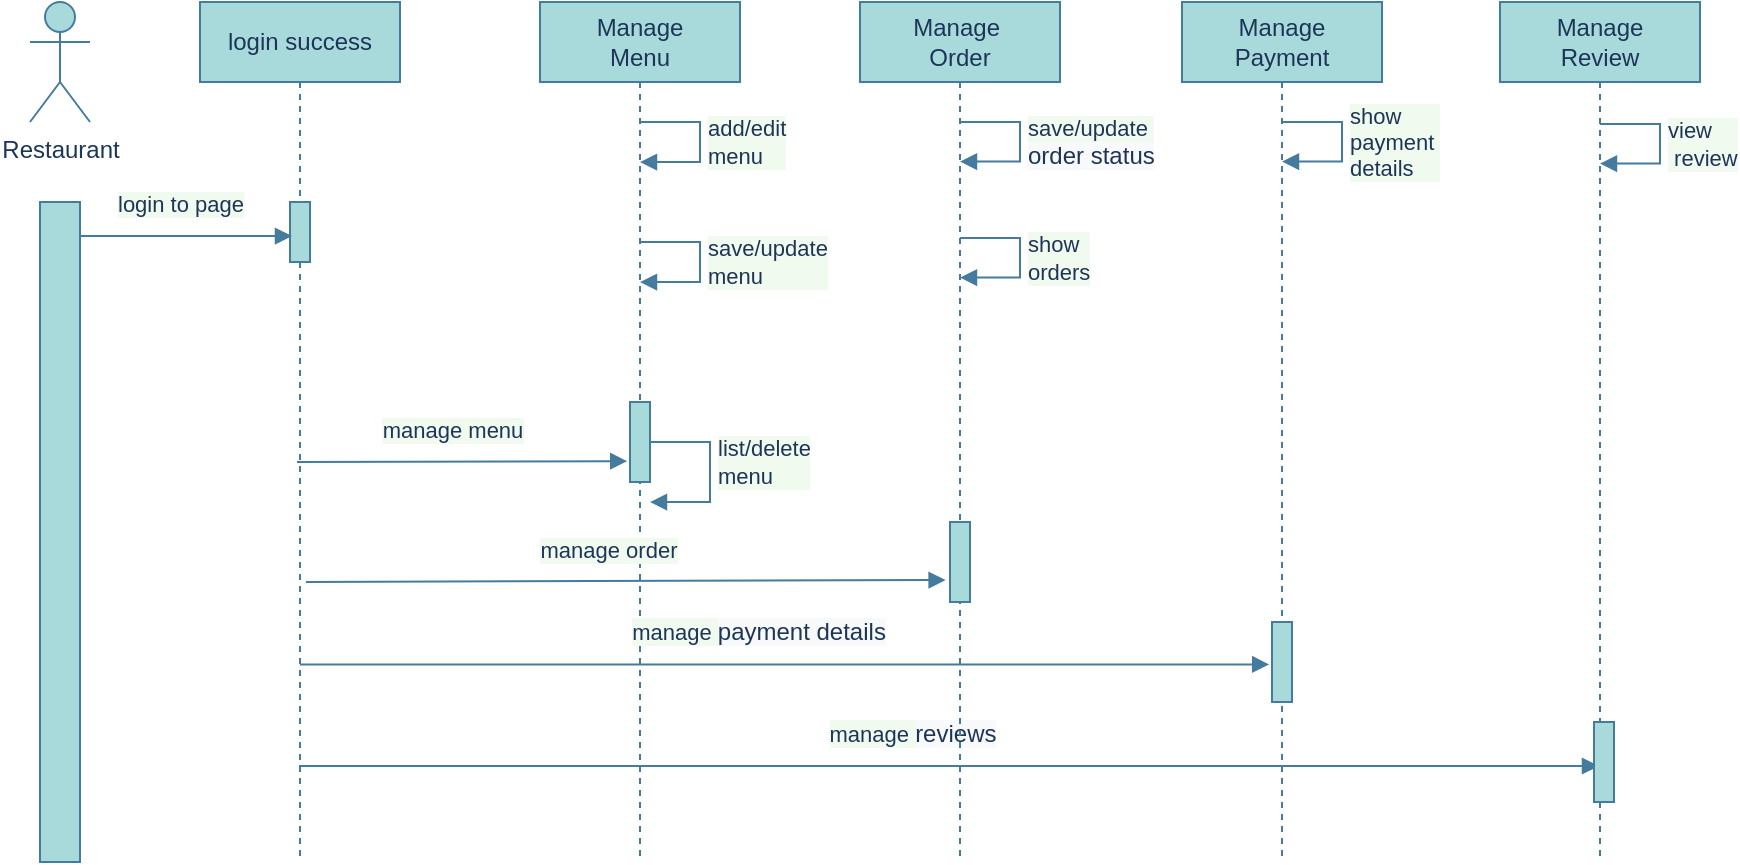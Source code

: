 <mxfile version="20.0.0" type="device"><diagram id="zz_r2CrmKMxXbQmr848B" name="Page-1"><mxGraphModel dx="1278" dy="547" grid="1" gridSize="10" guides="1" tooltips="1" connect="1" arrows="1" fold="1" page="1" pageScale="1" pageWidth="827" pageHeight="1169" math="0" shadow="0"><root><mxCell id="0"/><mxCell id="1" parent="0"/><mxCell id="pSofxDT9RO9GkF708u8o-1" value="" style="html=1;points=[];perimeter=orthogonalPerimeter;fillColor=#A8DADC;strokeColor=#457B9D;fontColor=#1D3557;" vertex="1" parent="1"><mxGeometry x="50" y="150" width="20" height="330" as="geometry"/></mxCell><mxCell id="pSofxDT9RO9GkF708u8o-2" value="Restaurant" style="shape=umlActor;verticalLabelPosition=bottom;verticalAlign=top;html=1;outlineConnect=0;fillColor=#A8DADC;strokeColor=#457B9D;fontColor=#1D3557;" vertex="1" parent="1"><mxGeometry x="45" y="50" width="30" height="60" as="geometry"/></mxCell><mxCell id="pSofxDT9RO9GkF708u8o-3" value="login success" style="shape=umlLifeline;perimeter=lifelinePerimeter;whiteSpace=wrap;html=1;container=1;collapsible=0;recursiveResize=0;outlineConnect=0;fillColor=#A8DADC;strokeColor=#457B9D;fontColor=#1D3557;" vertex="1" parent="1"><mxGeometry x="130" y="50" width="100" height="430" as="geometry"/></mxCell><mxCell id="pSofxDT9RO9GkF708u8o-4" value="" style="html=1;points=[];perimeter=orthogonalPerimeter;fillColor=#A8DADC;strokeColor=#457B9D;fontColor=#1D3557;" vertex="1" parent="pSofxDT9RO9GkF708u8o-3"><mxGeometry x="45" y="100" width="10" height="30" as="geometry"/></mxCell><mxCell id="pSofxDT9RO9GkF708u8o-5" value="&lt;div style=&quot;text-align: left;&quot;&gt;manage menu&lt;/div&gt;" style="html=1;verticalAlign=bottom;endArrow=block;rounded=0;entryX=-0.14;entryY=0.74;entryDx=0;entryDy=0;entryPerimeter=0;labelBackgroundColor=#F1FAEE;strokeColor=#457B9D;fontColor=#1D3557;" edge="1" parent="pSofxDT9RO9GkF708u8o-3" target="pSofxDT9RO9GkF708u8o-7"><mxGeometry x="-0.057" y="7" width="80" relative="1" as="geometry"><mxPoint x="48.5" y="230" as="sourcePoint"/><mxPoint x="165" y="230" as="targetPoint"/><mxPoint as="offset"/></mxGeometry></mxCell><mxCell id="pSofxDT9RO9GkF708u8o-6" value="Manage&lt;br&gt;Menu" style="shape=umlLifeline;perimeter=lifelinePerimeter;whiteSpace=wrap;html=1;container=1;collapsible=0;recursiveResize=0;outlineConnect=0;fillColor=#A8DADC;strokeColor=#457B9D;fontColor=#1D3557;" vertex="1" parent="1"><mxGeometry x="300" y="50" width="100" height="430" as="geometry"/></mxCell><mxCell id="pSofxDT9RO9GkF708u8o-7" value="" style="html=1;points=[];perimeter=orthogonalPerimeter;fillColor=#A8DADC;strokeColor=#457B9D;fontColor=#1D3557;" vertex="1" parent="pSofxDT9RO9GkF708u8o-6"><mxGeometry x="45" y="200" width="10" height="40" as="geometry"/></mxCell><mxCell id="pSofxDT9RO9GkF708u8o-8" value="add/edit&lt;br&gt;menu" style="edgeStyle=orthogonalEdgeStyle;html=1;align=left;spacingLeft=2;endArrow=block;rounded=0;entryX=1;entryY=0;labelBackgroundColor=#F1FAEE;strokeColor=#457B9D;fontColor=#1D3557;" edge="1" parent="pSofxDT9RO9GkF708u8o-6"><mxGeometry relative="1" as="geometry"><mxPoint x="50" y="60" as="sourcePoint"/><Array as="points"><mxPoint x="80" y="60"/><mxPoint x="80" y="80"/></Array><mxPoint x="50" y="80.03" as="targetPoint"/></mxGeometry></mxCell><mxCell id="pSofxDT9RO9GkF708u8o-9" value="save/update&lt;br&gt;menu" style="edgeStyle=orthogonalEdgeStyle;html=1;align=left;spacingLeft=2;endArrow=block;rounded=0;entryX=1;entryY=0;labelBackgroundColor=#F1FAEE;strokeColor=#457B9D;fontColor=#1D3557;" edge="1" parent="pSofxDT9RO9GkF708u8o-6"><mxGeometry relative="1" as="geometry"><mxPoint x="50" y="120" as="sourcePoint"/><Array as="points"><mxPoint x="80" y="120"/><mxPoint x="80" y="140"/></Array><mxPoint x="50" y="140.03" as="targetPoint"/></mxGeometry></mxCell><mxCell id="pSofxDT9RO9GkF708u8o-10" value="list/delete&lt;br&gt;menu" style="edgeStyle=orthogonalEdgeStyle;html=1;align=left;spacingLeft=2;endArrow=block;rounded=0;entryX=1;entryY=0;labelBackgroundColor=#F1FAEE;strokeColor=#457B9D;fontColor=#1D3557;" edge="1" parent="pSofxDT9RO9GkF708u8o-6"><mxGeometry relative="1" as="geometry"><mxPoint x="55" y="230" as="sourcePoint"/><Array as="points"><mxPoint x="55" y="220"/><mxPoint x="85" y="220"/><mxPoint x="85" y="250"/></Array><mxPoint x="55" y="250.03" as="targetPoint"/></mxGeometry></mxCell><mxCell id="pSofxDT9RO9GkF708u8o-11" value="manage order" style="html=1;verticalAlign=bottom;endArrow=block;rounded=0;labelBackgroundColor=#F1FAEE;strokeColor=#457B9D;fontColor=#1D3557;entryX=-0.22;entryY=0.725;entryDx=0;entryDy=0;entryPerimeter=0;" edge="1" parent="pSofxDT9RO9GkF708u8o-6" target="pSofxDT9RO9GkF708u8o-13"><mxGeometry x="-0.057" y="7" width="80" relative="1" as="geometry"><mxPoint x="-117" y="290.0" as="sourcePoint"/><mxPoint x="367.1" y="290.0" as="targetPoint"/><mxPoint as="offset"/></mxGeometry></mxCell><mxCell id="pSofxDT9RO9GkF708u8o-29" value="manage &lt;span style=&quot;font-size: 12px; background-color: rgb(248, 249, 250);&quot;&gt;reviews&lt;/span&gt;" style="html=1;verticalAlign=bottom;endArrow=block;rounded=0;labelBackgroundColor=#F1FAEE;strokeColor=#457B9D;fontColor=#1D3557;" edge="1" parent="pSofxDT9RO9GkF708u8o-6"><mxGeometry x="-0.057" y="7" width="80" relative="1" as="geometry"><mxPoint x="-120.5" y="382.0" as="sourcePoint"/><mxPoint x="529.5" y="382" as="targetPoint"/><mxPoint as="offset"/></mxGeometry></mxCell><mxCell id="pSofxDT9RO9GkF708u8o-12" value="Manage&amp;nbsp;&lt;br&gt;Order" style="shape=umlLifeline;perimeter=lifelinePerimeter;whiteSpace=wrap;html=1;container=1;collapsible=0;recursiveResize=0;outlineConnect=0;fillColor=#A8DADC;strokeColor=#457B9D;fontColor=#1D3557;" vertex="1" parent="1"><mxGeometry x="460" y="50" width="100" height="430" as="geometry"/></mxCell><mxCell id="pSofxDT9RO9GkF708u8o-13" value="" style="html=1;points=[];perimeter=orthogonalPerimeter;fillColor=#A8DADC;strokeColor=#457B9D;fontColor=#1D3557;" vertex="1" parent="pSofxDT9RO9GkF708u8o-12"><mxGeometry x="45" y="260" width="10" height="40" as="geometry"/></mxCell><mxCell id="pSofxDT9RO9GkF708u8o-14" value="save/update&lt;br&gt;&lt;div style=&quot;text-align: center;&quot;&gt;&lt;span style=&quot;font-size: 12px; background-color: rgb(248, 249, 250);&quot;&gt;order status&lt;/span&gt;&lt;/div&gt;" style="edgeStyle=orthogonalEdgeStyle;html=1;align=left;spacingLeft=2;endArrow=block;rounded=0;exitX=0.5;exitY=0.14;exitDx=0;exitDy=0;exitPerimeter=0;entryX=0.5;entryY=0.186;entryDx=0;entryDy=0;entryPerimeter=0;labelBackgroundColor=#F1FAEE;strokeColor=#457B9D;fontColor=#1D3557;" edge="1" parent="pSofxDT9RO9GkF708u8o-12"><mxGeometry relative="1" as="geometry"><mxPoint x="50" y="60.0" as="sourcePoint"/><Array as="points"><mxPoint x="80" y="59.8"/><mxPoint x="80" y="79.8"/></Array><mxPoint x="50" y="79.78" as="targetPoint"/></mxGeometry></mxCell><mxCell id="pSofxDT9RO9GkF708u8o-15" value="show &lt;br&gt;orders" style="edgeStyle=orthogonalEdgeStyle;html=1;align=left;spacingLeft=2;endArrow=block;rounded=0;exitX=0.5;exitY=0.14;exitDx=0;exitDy=0;exitPerimeter=0;entryX=0.5;entryY=0.186;entryDx=0;entryDy=0;entryPerimeter=0;labelBackgroundColor=#F1FAEE;strokeColor=#457B9D;fontColor=#1D3557;" edge="1" parent="pSofxDT9RO9GkF708u8o-12"><mxGeometry relative="1" as="geometry"><mxPoint x="50" y="118.0" as="sourcePoint"/><Array as="points"><mxPoint x="80" y="117.8"/><mxPoint x="80" y="137.8"/></Array><mxPoint x="50" y="137.78" as="targetPoint"/></mxGeometry></mxCell><mxCell id="pSofxDT9RO9GkF708u8o-16" value="Manage&lt;br&gt;Payment" style="shape=umlLifeline;perimeter=lifelinePerimeter;whiteSpace=wrap;html=1;container=1;collapsible=0;recursiveResize=0;outlineConnect=0;fillColor=#A8DADC;strokeColor=#457B9D;fontColor=#1D3557;" vertex="1" parent="1"><mxGeometry x="621" y="50" width="100" height="430" as="geometry"/></mxCell><mxCell id="pSofxDT9RO9GkF708u8o-17" value="" style="html=1;points=[];perimeter=orthogonalPerimeter;fillColor=#A8DADC;strokeColor=#457B9D;fontColor=#1D3557;" vertex="1" parent="pSofxDT9RO9GkF708u8o-16"><mxGeometry x="45" y="310" width="10" height="40" as="geometry"/></mxCell><mxCell id="pSofxDT9RO9GkF708u8o-18" value="show&amp;nbsp;&lt;br&gt;payment&amp;nbsp;&lt;br&gt;details" style="edgeStyle=orthogonalEdgeStyle;html=1;align=left;spacingLeft=2;endArrow=block;rounded=0;exitX=0.5;exitY=0.14;exitDx=0;exitDy=0;exitPerimeter=0;entryX=0.5;entryY=0.186;entryDx=0;entryDy=0;entryPerimeter=0;labelBackgroundColor=#F1FAEE;strokeColor=#457B9D;fontColor=#1D3557;" edge="1" parent="pSofxDT9RO9GkF708u8o-16"><mxGeometry relative="1" as="geometry"><mxPoint x="50" y="60.0" as="sourcePoint"/><Array as="points"><mxPoint x="80" y="59.8"/><mxPoint x="80" y="79.8"/></Array><mxPoint x="50" y="79.78" as="targetPoint"/></mxGeometry></mxCell><mxCell id="pSofxDT9RO9GkF708u8o-22" value="login to page" style="html=1;verticalAlign=bottom;endArrow=block;rounded=0;entryX=0.1;entryY=0.567;entryDx=0;entryDy=0;entryPerimeter=0;labelBackgroundColor=#F1FAEE;strokeColor=#457B9D;fontColor=#1D3557;" edge="1" parent="1" target="pSofxDT9RO9GkF708u8o-4"><mxGeometry x="-0.057" y="7" width="80" relative="1" as="geometry"><mxPoint x="70" y="167" as="sourcePoint"/><mxPoint x="170" y="170" as="targetPoint"/><mxPoint as="offset"/></mxGeometry></mxCell><mxCell id="pSofxDT9RO9GkF708u8o-23" value="manage &lt;span style=&quot;font-size: 12px; background-color: rgb(248, 249, 250);&quot;&gt;payment details&lt;/span&gt;" style="html=1;verticalAlign=bottom;endArrow=block;rounded=0;entryX=-0.14;entryY=0.53;entryDx=0;entryDy=0;entryPerimeter=0;labelBackgroundColor=#F1FAEE;strokeColor=#457B9D;fontColor=#1D3557;" edge="1" parent="1" source="pSofxDT9RO9GkF708u8o-3" target="pSofxDT9RO9GkF708u8o-17"><mxGeometry x="-0.057" y="7" width="80" relative="1" as="geometry"><mxPoint x="110.0" y="380" as="sourcePoint"/><mxPoint x="580" y="380" as="targetPoint"/><mxPoint as="offset"/></mxGeometry></mxCell><mxCell id="pSofxDT9RO9GkF708u8o-24" value="Manage&lt;br&gt;Review" style="shape=umlLifeline;perimeter=lifelinePerimeter;whiteSpace=wrap;html=1;container=1;collapsible=0;recursiveResize=0;outlineConnect=0;fillColor=#A8DADC;strokeColor=#457B9D;fontColor=#1D3557;" vertex="1" parent="1"><mxGeometry x="780" y="50" width="100" height="430" as="geometry"/></mxCell><mxCell id="pSofxDT9RO9GkF708u8o-25" value="" style="html=1;points=[];perimeter=orthogonalPerimeter;fillColor=#A8DADC;strokeColor=#457B9D;fontColor=#1D3557;" vertex="1" parent="pSofxDT9RO9GkF708u8o-24"><mxGeometry x="47" y="360" width="10" height="40" as="geometry"/></mxCell><mxCell id="pSofxDT9RO9GkF708u8o-28" value="view&lt;br&gt;&amp;nbsp;review" style="edgeStyle=orthogonalEdgeStyle;html=1;align=left;spacingLeft=2;endArrow=block;rounded=0;exitX=0.5;exitY=0.14;exitDx=0;exitDy=0;exitPerimeter=0;entryX=0.5;entryY=0.186;entryDx=0;entryDy=0;entryPerimeter=0;labelBackgroundColor=#F1FAEE;strokeColor=#457B9D;fontColor=#1D3557;" edge="1" parent="pSofxDT9RO9GkF708u8o-24"><mxGeometry relative="1" as="geometry"><mxPoint x="50" y="61.0" as="sourcePoint"/><Array as="points"><mxPoint x="80" y="60.8"/><mxPoint x="80" y="80.8"/></Array><mxPoint x="50" y="80.78" as="targetPoint"/></mxGeometry></mxCell></root></mxGraphModel></diagram></mxfile>